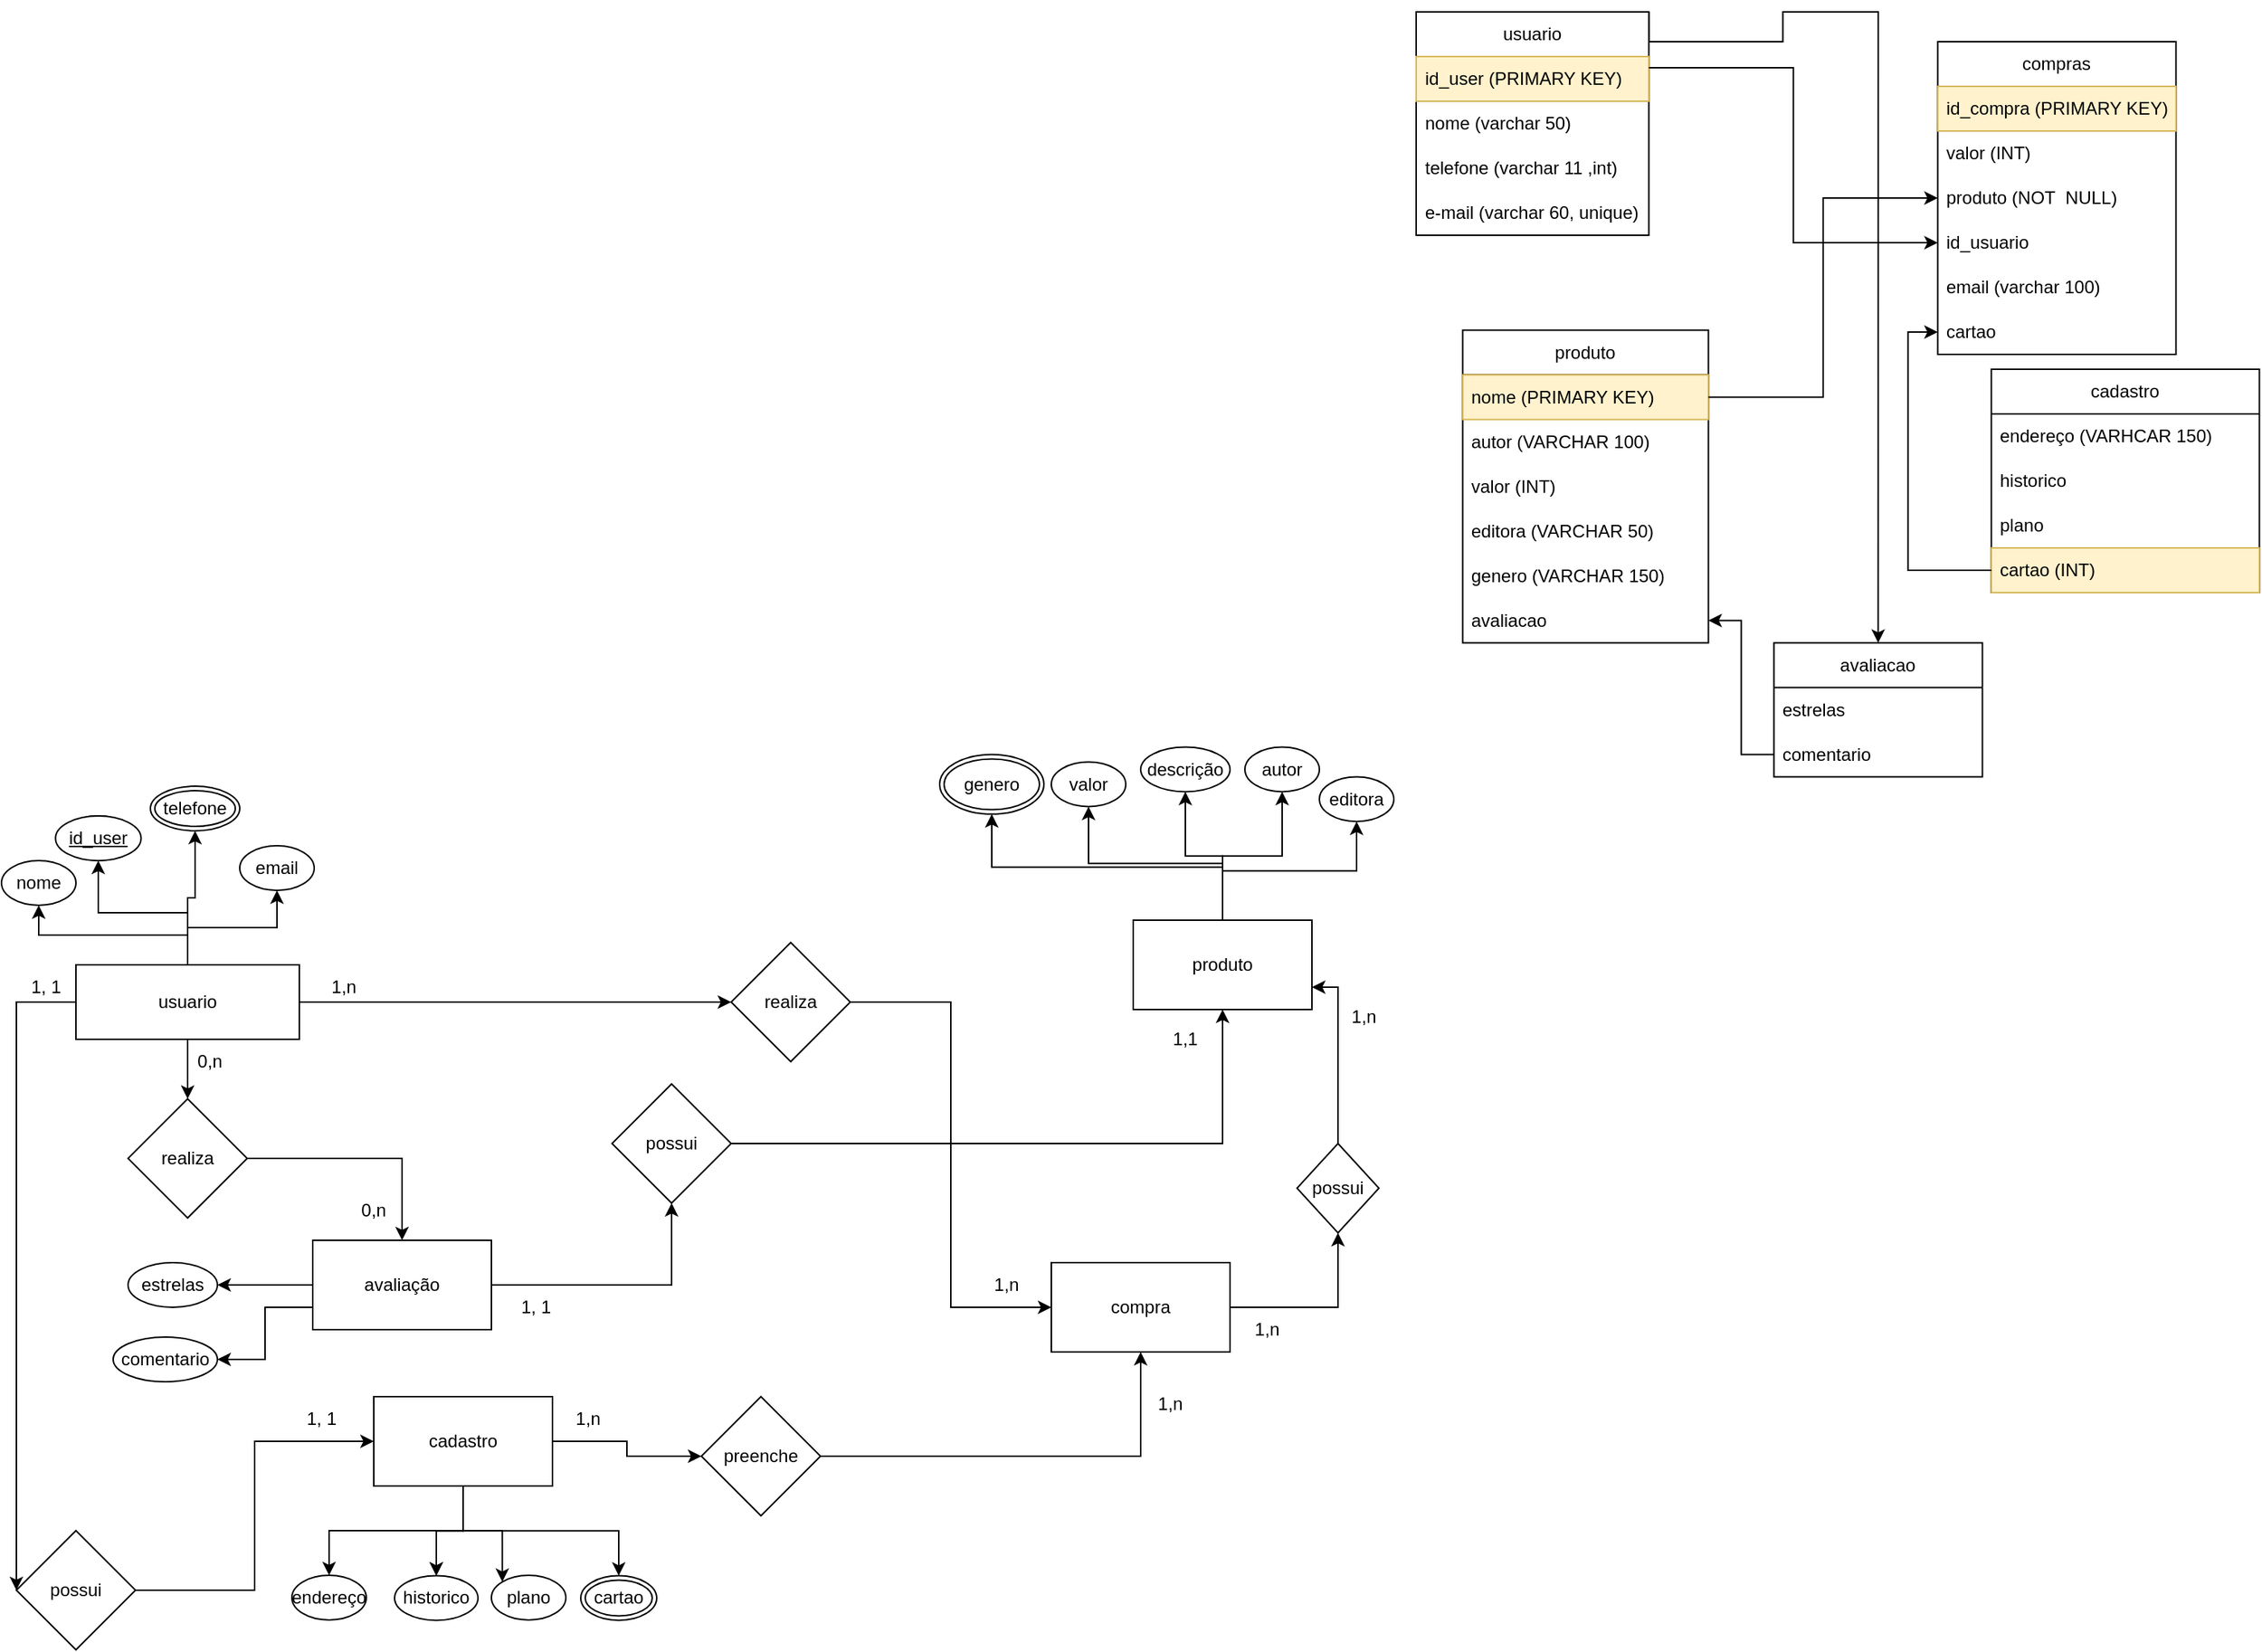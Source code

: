 <mxfile version="26.0.15">
  <diagram name="Página-1" id="HPUEp56AOofLXSAOIQ6g">
    <mxGraphModel dx="2200" dy="1150" grid="1" gridSize="10" guides="1" tooltips="1" connect="1" arrows="1" fold="1" page="1" pageScale="1" pageWidth="827" pageHeight="1169" math="0" shadow="0">
      <root>
        <mxCell id="0" />
        <mxCell id="1" parent="0" />
        <mxCell id="iMEqz5E7rnSqmrA6VnRg-18" style="edgeStyle=orthogonalEdgeStyle;rounded=0;orthogonalLoop=1;jettySize=auto;html=1;exitX=1;exitY=0.5;exitDx=0;exitDy=0;entryX=0;entryY=0.5;entryDx=0;entryDy=0;" parent="1" source="iMEqz5E7rnSqmrA6VnRg-16" target="iMEqz5E7rnSqmrA6VnRg-17" edge="1">
          <mxGeometry relative="1" as="geometry" />
        </mxCell>
        <mxCell id="iMEqz5E7rnSqmrA6VnRg-30" value="" style="edgeStyle=orthogonalEdgeStyle;rounded=0;orthogonalLoop=1;jettySize=auto;html=1;" parent="1" source="iMEqz5E7rnSqmrA6VnRg-16" target="iMEqz5E7rnSqmrA6VnRg-28" edge="1">
          <mxGeometry relative="1" as="geometry" />
        </mxCell>
        <mxCell id="iMEqz5E7rnSqmrA6VnRg-42" value="" style="edgeStyle=orthogonalEdgeStyle;rounded=0;orthogonalLoop=1;jettySize=auto;html=1;" parent="1" source="iMEqz5E7rnSqmrA6VnRg-16" target="iMEqz5E7rnSqmrA6VnRg-41" edge="1">
          <mxGeometry relative="1" as="geometry" />
        </mxCell>
        <mxCell id="iMEqz5E7rnSqmrA6VnRg-60" style="edgeStyle=orthogonalEdgeStyle;rounded=0;orthogonalLoop=1;jettySize=auto;html=1;entryX=0;entryY=0.5;entryDx=0;entryDy=0;" parent="1" source="iMEqz5E7rnSqmrA6VnRg-16" target="iMEqz5E7rnSqmrA6VnRg-61" edge="1">
          <mxGeometry relative="1" as="geometry">
            <mxPoint x="30" y="990" as="targetPoint" />
            <Array as="points">
              <mxPoint x="30" y="685" />
              <mxPoint x="30" y="980" />
            </Array>
          </mxGeometry>
        </mxCell>
        <mxCell id="RidHy06DRSrjHBREKqNU-7" style="edgeStyle=orthogonalEdgeStyle;rounded=0;orthogonalLoop=1;jettySize=auto;html=1;exitX=0.5;exitY=0;exitDx=0;exitDy=0;" edge="1" parent="1" source="iMEqz5E7rnSqmrA6VnRg-16" target="RidHy06DRSrjHBREKqNU-6">
          <mxGeometry relative="1" as="geometry" />
        </mxCell>
        <mxCell id="RidHy06DRSrjHBREKqNU-8" style="edgeStyle=orthogonalEdgeStyle;rounded=0;orthogonalLoop=1;jettySize=auto;html=1;exitX=0.5;exitY=0;exitDx=0;exitDy=0;entryX=0.5;entryY=1;entryDx=0;entryDy=0;" edge="1" parent="1" source="iMEqz5E7rnSqmrA6VnRg-16" target="iMEqz5E7rnSqmrA6VnRg-21">
          <mxGeometry relative="1" as="geometry" />
        </mxCell>
        <mxCell id="RidHy06DRSrjHBREKqNU-9" style="edgeStyle=orthogonalEdgeStyle;rounded=0;orthogonalLoop=1;jettySize=auto;html=1;exitX=0.5;exitY=0;exitDx=0;exitDy=0;entryX=0.5;entryY=1;entryDx=0;entryDy=0;" edge="1" parent="1" source="iMEqz5E7rnSqmrA6VnRg-16" target="RidHy06DRSrjHBREKqNU-1">
          <mxGeometry relative="1" as="geometry" />
        </mxCell>
        <mxCell id="iMEqz5E7rnSqmrA6VnRg-16" value="usuario" style="rounded=0;whiteSpace=wrap;html=1;" parent="1" vertex="1">
          <mxGeometry x="70" y="660" width="150" height="50" as="geometry" />
        </mxCell>
        <mxCell id="iMEqz5E7rnSqmrA6VnRg-90" style="edgeStyle=orthogonalEdgeStyle;rounded=0;orthogonalLoop=1;jettySize=auto;html=1;entryX=0;entryY=0.5;entryDx=0;entryDy=0;" parent="1" source="iMEqz5E7rnSqmrA6VnRg-17" target="iMEqz5E7rnSqmrA6VnRg-89" edge="1">
          <mxGeometry relative="1" as="geometry" />
        </mxCell>
        <mxCell id="iMEqz5E7rnSqmrA6VnRg-17" value="realiza" style="rhombus;whiteSpace=wrap;html=1;" parent="1" vertex="1">
          <mxGeometry x="510" y="645" width="80" height="80" as="geometry" />
        </mxCell>
        <mxCell id="iMEqz5E7rnSqmrA6VnRg-63" value="" style="edgeStyle=orthogonalEdgeStyle;rounded=0;orthogonalLoop=1;jettySize=auto;html=1;entryX=0.5;entryY=1;entryDx=0;entryDy=0;" parent="1" source="iMEqz5E7rnSqmrA6VnRg-19" target="iMEqz5E7rnSqmrA6VnRg-50" edge="1">
          <mxGeometry relative="1" as="geometry" />
        </mxCell>
        <mxCell id="iMEqz5E7rnSqmrA6VnRg-66" style="edgeStyle=orthogonalEdgeStyle;rounded=0;orthogonalLoop=1;jettySize=auto;html=1;entryX=0.5;entryY=1;entryDx=0;entryDy=0;" parent="1" source="iMEqz5E7rnSqmrA6VnRg-19" target="iMEqz5E7rnSqmrA6VnRg-52" edge="1">
          <mxGeometry relative="1" as="geometry" />
        </mxCell>
        <mxCell id="iMEqz5E7rnSqmrA6VnRg-67" style="edgeStyle=orthogonalEdgeStyle;rounded=0;orthogonalLoop=1;jettySize=auto;html=1;entryX=0.5;entryY=1;entryDx=0;entryDy=0;exitX=0.5;exitY=0;exitDx=0;exitDy=0;" parent="1" source="iMEqz5E7rnSqmrA6VnRg-19" target="iMEqz5E7rnSqmrA6VnRg-51" edge="1">
          <mxGeometry relative="1" as="geometry" />
        </mxCell>
        <mxCell id="RidHy06DRSrjHBREKqNU-22" style="edgeStyle=orthogonalEdgeStyle;rounded=0;orthogonalLoop=1;jettySize=auto;html=1;exitX=0.5;exitY=0;exitDx=0;exitDy=0;entryX=0.5;entryY=1;entryDx=0;entryDy=0;" edge="1" parent="1" source="iMEqz5E7rnSqmrA6VnRg-19" target="iMEqz5E7rnSqmrA6VnRg-53">
          <mxGeometry relative="1" as="geometry" />
        </mxCell>
        <mxCell id="RidHy06DRSrjHBREKqNU-34" style="edgeStyle=orthogonalEdgeStyle;rounded=0;orthogonalLoop=1;jettySize=auto;html=1;exitX=0.5;exitY=0;exitDx=0;exitDy=0;entryX=0.5;entryY=1;entryDx=0;entryDy=0;" edge="1" parent="1" source="iMEqz5E7rnSqmrA6VnRg-19" target="RidHy06DRSrjHBREKqNU-33">
          <mxGeometry relative="1" as="geometry" />
        </mxCell>
        <mxCell id="iMEqz5E7rnSqmrA6VnRg-19" value="produto" style="rounded=0;whiteSpace=wrap;html=1;" parent="1" vertex="1">
          <mxGeometry x="780" y="630" width="120" height="60" as="geometry" />
        </mxCell>
        <mxCell id="iMEqz5E7rnSqmrA6VnRg-21" value="nome" style="ellipse;whiteSpace=wrap;html=1;" parent="1" vertex="1">
          <mxGeometry x="20" y="590" width="50" height="30" as="geometry" />
        </mxCell>
        <mxCell id="iMEqz5E7rnSqmrA6VnRg-26" value="id" style="ellipse;whiteSpace=wrap;html=1;" parent="1" vertex="1">
          <mxGeometry x="60" y="560" width="50" height="30" as="geometry" />
        </mxCell>
        <mxCell id="iMEqz5E7rnSqmrA6VnRg-28" value="email" style="ellipse;whiteSpace=wrap;html=1;" parent="1" vertex="1">
          <mxGeometry x="180" y="580" width="50" height="30" as="geometry" />
        </mxCell>
        <mxCell id="iMEqz5E7rnSqmrA6VnRg-36" style="edgeStyle=orthogonalEdgeStyle;rounded=0;orthogonalLoop=1;jettySize=auto;html=1;exitX=0.5;exitY=1;exitDx=0;exitDy=0;" parent="1" edge="1">
          <mxGeometry relative="1" as="geometry">
            <mxPoint x="745" y="608.75" as="sourcePoint" />
            <mxPoint x="745" y="608.75" as="targetPoint" />
          </mxGeometry>
        </mxCell>
        <mxCell id="iMEqz5E7rnSqmrA6VnRg-44" value="" style="edgeStyle=orthogonalEdgeStyle;rounded=0;orthogonalLoop=1;jettySize=auto;html=1;" parent="1" source="iMEqz5E7rnSqmrA6VnRg-41" target="iMEqz5E7rnSqmrA6VnRg-43" edge="1">
          <mxGeometry relative="1" as="geometry" />
        </mxCell>
        <mxCell id="iMEqz5E7rnSqmrA6VnRg-41" value="realiza" style="rhombus;whiteSpace=wrap;html=1;" parent="1" vertex="1">
          <mxGeometry x="105" y="750" width="80" height="80" as="geometry" />
        </mxCell>
        <mxCell id="iMEqz5E7rnSqmrA6VnRg-57" value="" style="edgeStyle=orthogonalEdgeStyle;rounded=0;orthogonalLoop=1;jettySize=auto;html=1;" parent="1" source="iMEqz5E7rnSqmrA6VnRg-43" target="iMEqz5E7rnSqmrA6VnRg-46" edge="1">
          <mxGeometry relative="1" as="geometry" />
        </mxCell>
        <mxCell id="RidHy06DRSrjHBREKqNU-24" style="edgeStyle=orthogonalEdgeStyle;rounded=0;orthogonalLoop=1;jettySize=auto;html=1;exitX=0;exitY=0.5;exitDx=0;exitDy=0;entryX=1;entryY=0.5;entryDx=0;entryDy=0;" edge="1" parent="1" source="iMEqz5E7rnSqmrA6VnRg-43" target="RidHy06DRSrjHBREKqNU-17">
          <mxGeometry relative="1" as="geometry" />
        </mxCell>
        <mxCell id="RidHy06DRSrjHBREKqNU-30" style="edgeStyle=orthogonalEdgeStyle;rounded=0;orthogonalLoop=1;jettySize=auto;html=1;exitX=0;exitY=0.75;exitDx=0;exitDy=0;entryX=1;entryY=0.5;entryDx=0;entryDy=0;" edge="1" parent="1" source="iMEqz5E7rnSqmrA6VnRg-43" target="RidHy06DRSrjHBREKqNU-28">
          <mxGeometry relative="1" as="geometry" />
        </mxCell>
        <mxCell id="iMEqz5E7rnSqmrA6VnRg-43" value="avaliação" style="rounded=0;whiteSpace=wrap;html=1;" parent="1" vertex="1">
          <mxGeometry x="229" y="845" width="120" height="60" as="geometry" />
        </mxCell>
        <mxCell id="iMEqz5E7rnSqmrA6VnRg-45" value="0,n" style="text;html=1;align=center;verticalAlign=middle;whiteSpace=wrap;rounded=0;" parent="1" vertex="1">
          <mxGeometry x="240" y="810" width="60" height="30" as="geometry" />
        </mxCell>
        <mxCell id="iMEqz5E7rnSqmrA6VnRg-58" style="edgeStyle=orthogonalEdgeStyle;rounded=0;orthogonalLoop=1;jettySize=auto;html=1;entryX=0.5;entryY=1;entryDx=0;entryDy=0;" parent="1" source="iMEqz5E7rnSqmrA6VnRg-46" target="iMEqz5E7rnSqmrA6VnRg-19" edge="1">
          <mxGeometry relative="1" as="geometry" />
        </mxCell>
        <mxCell id="iMEqz5E7rnSqmrA6VnRg-46" value="possui" style="rhombus;whiteSpace=wrap;html=1;" parent="1" vertex="1">
          <mxGeometry x="430" y="740" width="80" height="80" as="geometry" />
        </mxCell>
        <mxCell id="iMEqz5E7rnSqmrA6VnRg-75" value="" style="edgeStyle=orthogonalEdgeStyle;rounded=0;orthogonalLoop=1;jettySize=auto;html=1;" parent="1" source="iMEqz5E7rnSqmrA6VnRg-48" target="iMEqz5E7rnSqmrA6VnRg-71" edge="1">
          <mxGeometry relative="1" as="geometry" />
        </mxCell>
        <mxCell id="iMEqz5E7rnSqmrA6VnRg-77" style="edgeStyle=orthogonalEdgeStyle;rounded=0;orthogonalLoop=1;jettySize=auto;html=1;entryX=0;entryY=0;entryDx=0;entryDy=0;" parent="1" source="iMEqz5E7rnSqmrA6VnRg-48" target="iMEqz5E7rnSqmrA6VnRg-70" edge="1">
          <mxGeometry relative="1" as="geometry">
            <mxPoint x="340" y="1040" as="targetPoint" />
          </mxGeometry>
        </mxCell>
        <mxCell id="iMEqz5E7rnSqmrA6VnRg-92" style="edgeStyle=orthogonalEdgeStyle;rounded=0;orthogonalLoop=1;jettySize=auto;html=1;" parent="1" source="iMEqz5E7rnSqmrA6VnRg-48" target="iMEqz5E7rnSqmrA6VnRg-91" edge="1">
          <mxGeometry relative="1" as="geometry" />
        </mxCell>
        <mxCell id="RidHy06DRSrjHBREKqNU-3" value="" style="edgeStyle=orthogonalEdgeStyle;rounded=0;orthogonalLoop=1;jettySize=auto;html=1;" edge="1" parent="1" source="iMEqz5E7rnSqmrA6VnRg-48" target="iMEqz5E7rnSqmrA6VnRg-71">
          <mxGeometry relative="1" as="geometry" />
        </mxCell>
        <mxCell id="RidHy06DRSrjHBREKqNU-4" style="edgeStyle=orthogonalEdgeStyle;rounded=0;orthogonalLoop=1;jettySize=auto;html=1;exitX=0.5;exitY=1;exitDx=0;exitDy=0;" edge="1" parent="1" source="iMEqz5E7rnSqmrA6VnRg-48" target="RidHy06DRSrjHBREKqNU-2">
          <mxGeometry relative="1" as="geometry" />
        </mxCell>
        <mxCell id="RidHy06DRSrjHBREKqNU-5" style="edgeStyle=orthogonalEdgeStyle;rounded=0;orthogonalLoop=1;jettySize=auto;html=1;exitX=0.5;exitY=1;exitDx=0;exitDy=0;entryX=0.5;entryY=0;entryDx=0;entryDy=0;" edge="1" parent="1" source="iMEqz5E7rnSqmrA6VnRg-48" target="iMEqz5E7rnSqmrA6VnRg-73">
          <mxGeometry relative="1" as="geometry" />
        </mxCell>
        <mxCell id="iMEqz5E7rnSqmrA6VnRg-48" value="cadastro" style="rounded=0;whiteSpace=wrap;html=1;" parent="1" vertex="1">
          <mxGeometry x="270" y="950" width="120" height="60" as="geometry" />
        </mxCell>
        <mxCell id="iMEqz5E7rnSqmrA6VnRg-50" value="autor" style="ellipse;whiteSpace=wrap;html=1;" parent="1" vertex="1">
          <mxGeometry x="855" y="513.75" width="50" height="30" as="geometry" />
        </mxCell>
        <mxCell id="iMEqz5E7rnSqmrA6VnRg-51" value="editora" style="ellipse;whiteSpace=wrap;html=1;" parent="1" vertex="1">
          <mxGeometry x="905" y="533.75" width="50" height="30" as="geometry" />
        </mxCell>
        <mxCell id="iMEqz5E7rnSqmrA6VnRg-52" value="descrição" style="ellipse;whiteSpace=wrap;html=1;" parent="1" vertex="1">
          <mxGeometry x="785" y="513.75" width="60" height="30" as="geometry" />
        </mxCell>
        <mxCell id="iMEqz5E7rnSqmrA6VnRg-53" value="valor" style="ellipse;whiteSpace=wrap;html=1;" parent="1" vertex="1">
          <mxGeometry x="725" y="523.75" width="50" height="30" as="geometry" />
        </mxCell>
        <mxCell id="iMEqz5E7rnSqmrA6VnRg-62" style="edgeStyle=orthogonalEdgeStyle;rounded=0;orthogonalLoop=1;jettySize=auto;html=1;entryX=0;entryY=0.5;entryDx=0;entryDy=0;" parent="1" source="iMEqz5E7rnSqmrA6VnRg-61" target="iMEqz5E7rnSqmrA6VnRg-48" edge="1">
          <mxGeometry relative="1" as="geometry" />
        </mxCell>
        <mxCell id="iMEqz5E7rnSqmrA6VnRg-61" value="possui" style="rhombus;whiteSpace=wrap;html=1;" parent="1" vertex="1">
          <mxGeometry x="30" y="1040" width="80" height="80" as="geometry" />
        </mxCell>
        <mxCell id="iMEqz5E7rnSqmrA6VnRg-70" value="plano" style="ellipse;whiteSpace=wrap;html=1;" parent="1" vertex="1">
          <mxGeometry x="349" y="1070" width="50" height="30" as="geometry" />
        </mxCell>
        <mxCell id="iMEqz5E7rnSqmrA6VnRg-71" value="historico" style="ellipse;whiteSpace=wrap;html=1;rotation=0;" parent="1" vertex="1">
          <mxGeometry x="283.99" y="1070.26" width="56" height="30" as="geometry" />
        </mxCell>
        <mxCell id="iMEqz5E7rnSqmrA6VnRg-73" value="endereço" style="ellipse;whiteSpace=wrap;html=1;" parent="1" vertex="1">
          <mxGeometry x="215" y="1070" width="50" height="30" as="geometry" />
        </mxCell>
        <mxCell id="iMEqz5E7rnSqmrA6VnRg-74" value="1, 1" style="text;html=1;align=center;verticalAlign=middle;whiteSpace=wrap;rounded=0;" parent="1" vertex="1">
          <mxGeometry x="205" y="950" width="60" height="30" as="geometry" />
        </mxCell>
        <mxCell id="iMEqz5E7rnSqmrA6VnRg-94" style="edgeStyle=orthogonalEdgeStyle;rounded=0;orthogonalLoop=1;jettySize=auto;html=1;entryX=0.5;entryY=1;entryDx=0;entryDy=0;" parent="1" source="iMEqz5E7rnSqmrA6VnRg-89" target="iMEqz5E7rnSqmrA6VnRg-95" edge="1">
          <mxGeometry relative="1" as="geometry" />
        </mxCell>
        <mxCell id="iMEqz5E7rnSqmrA6VnRg-89" value="compra" style="rounded=0;whiteSpace=wrap;html=1;" parent="1" vertex="1">
          <mxGeometry x="725" y="860" width="120" height="60" as="geometry" />
        </mxCell>
        <mxCell id="iMEqz5E7rnSqmrA6VnRg-93" style="edgeStyle=orthogonalEdgeStyle;rounded=0;orthogonalLoop=1;jettySize=auto;html=1;entryX=0.5;entryY=1;entryDx=0;entryDy=0;" parent="1" source="iMEqz5E7rnSqmrA6VnRg-91" target="iMEqz5E7rnSqmrA6VnRg-89" edge="1">
          <mxGeometry relative="1" as="geometry" />
        </mxCell>
        <mxCell id="iMEqz5E7rnSqmrA6VnRg-91" value="preenche" style="rhombus;whiteSpace=wrap;html=1;" parent="1" vertex="1">
          <mxGeometry x="490" y="950" width="80" height="80" as="geometry" />
        </mxCell>
        <mxCell id="RidHy06DRSrjHBREKqNU-15" style="edgeStyle=orthogonalEdgeStyle;rounded=0;orthogonalLoop=1;jettySize=auto;html=1;exitX=0.5;exitY=0;exitDx=0;exitDy=0;entryX=1;entryY=0.75;entryDx=0;entryDy=0;" edge="1" parent="1" source="iMEqz5E7rnSqmrA6VnRg-95" target="iMEqz5E7rnSqmrA6VnRg-19">
          <mxGeometry relative="1" as="geometry">
            <Array as="points">
              <mxPoint x="917" y="675" />
            </Array>
          </mxGeometry>
        </mxCell>
        <mxCell id="iMEqz5E7rnSqmrA6VnRg-95" value="possui" style="rhombus;whiteSpace=wrap;html=1;" parent="1" vertex="1">
          <mxGeometry x="890" y="780" width="55" height="60" as="geometry" />
        </mxCell>
        <mxCell id="nOXaml5ivDqemwdp3k0G-2" value="1,n" style="text;html=1;align=center;verticalAlign=middle;whiteSpace=wrap;rounded=0;" parent="1" vertex="1">
          <mxGeometry x="384" y="950" width="60" height="30" as="geometry" />
        </mxCell>
        <mxCell id="nOXaml5ivDqemwdp3k0G-3" value="1,n" style="text;html=1;align=center;verticalAlign=middle;whiteSpace=wrap;rounded=0;" parent="1" vertex="1">
          <mxGeometry x="220" y="660" width="60" height="30" as="geometry" />
        </mxCell>
        <mxCell id="nOXaml5ivDqemwdp3k0G-5" value="1,n" style="text;html=1;align=center;verticalAlign=middle;whiteSpace=wrap;rounded=0;" parent="1" vertex="1">
          <mxGeometry x="665" y="860" width="60" height="30" as="geometry" />
        </mxCell>
        <mxCell id="nOXaml5ivDqemwdp3k0G-6" value="1, 1" style="text;html=1;align=center;verticalAlign=middle;whiteSpace=wrap;rounded=0;" parent="1" vertex="1">
          <mxGeometry x="20" y="660" width="60" height="30" as="geometry" />
        </mxCell>
        <mxCell id="RidHy06DRSrjHBREKqNU-58" style="edgeStyle=orthogonalEdgeStyle;rounded=0;orthogonalLoop=1;jettySize=auto;html=1;exitX=1;exitY=0;exitDx=0;exitDy=0;entryX=0.5;entryY=0;entryDx=0;entryDy=0;" edge="1" parent="1" source="mJxCJfiDReVJoghsDIDX-1" target="mJxCJfiDReVJoghsDIDX-9">
          <mxGeometry relative="1" as="geometry">
            <Array as="points">
              <mxPoint x="1216.25" y="40" />
              <mxPoint x="1216.25" y="20" />
              <mxPoint x="1280.25" y="20" />
            </Array>
          </mxGeometry>
        </mxCell>
        <mxCell id="mJxCJfiDReVJoghsDIDX-1" value="usuario" style="swimlane;fontStyle=0;childLayout=stackLayout;horizontal=1;startSize=30;horizontalStack=0;resizeParent=1;resizeParentMax=0;resizeLast=0;collapsible=1;marginBottom=0;whiteSpace=wrap;html=1;" parent="1" vertex="1">
          <mxGeometry x="970" y="20" width="156.25" height="150" as="geometry" />
        </mxCell>
        <mxCell id="mJxCJfiDReVJoghsDIDX-2" value="id_user (PRIMARY KEY)" style="text;strokeColor=#d6b656;fillColor=#fff2cc;align=left;verticalAlign=middle;spacingLeft=4;spacingRight=4;overflow=hidden;points=[[0,0.5],[1,0.5]];portConstraint=eastwest;rotatable=0;whiteSpace=wrap;html=1;" parent="mJxCJfiDReVJoghsDIDX-1" vertex="1">
          <mxGeometry y="30" width="156.25" height="30" as="geometry" />
        </mxCell>
        <mxCell id="mJxCJfiDReVJoghsDIDX-3" value="nome (varchar 50)" style="text;strokeColor=none;fillColor=none;align=left;verticalAlign=middle;spacingLeft=4;spacingRight=4;overflow=hidden;points=[[0,0.5],[1,0.5]];portConstraint=eastwest;rotatable=0;whiteSpace=wrap;html=1;" parent="mJxCJfiDReVJoghsDIDX-1" vertex="1">
          <mxGeometry y="60" width="156.25" height="30" as="geometry" />
        </mxCell>
        <mxCell id="RidHy06DRSrjHBREKqNU-43" value="telefone (varchar 11 ,int)" style="text;strokeColor=none;fillColor=none;align=left;verticalAlign=middle;spacingLeft=4;spacingRight=4;overflow=hidden;points=[[0,0.5],[1,0.5]];portConstraint=eastwest;rotatable=0;whiteSpace=wrap;html=1;" vertex="1" parent="mJxCJfiDReVJoghsDIDX-1">
          <mxGeometry y="90" width="156.25" height="30" as="geometry" />
        </mxCell>
        <mxCell id="mJxCJfiDReVJoghsDIDX-4" value="e-mail (varchar 60, unique)" style="text;strokeColor=none;fillColor=none;align=left;verticalAlign=middle;spacingLeft=4;spacingRight=4;overflow=hidden;points=[[0,0.5],[1,0.5]];portConstraint=eastwest;rotatable=0;whiteSpace=wrap;html=1;" parent="mJxCJfiDReVJoghsDIDX-1" vertex="1">
          <mxGeometry y="120" width="156.25" height="30" as="geometry" />
        </mxCell>
        <mxCell id="mJxCJfiDReVJoghsDIDX-5" value="produto" style="swimlane;fontStyle=0;childLayout=stackLayout;horizontal=1;startSize=30;horizontalStack=0;resizeParent=1;resizeParentMax=0;resizeLast=0;collapsible=1;marginBottom=0;whiteSpace=wrap;html=1;" parent="1" vertex="1">
          <mxGeometry x="1001.25" y="233.75" width="165" height="210" as="geometry" />
        </mxCell>
        <mxCell id="mJxCJfiDReVJoghsDIDX-6" value="nome (PRIMARY KEY)&lt;span style=&quot;white-space: pre;&quot;&gt;&#x9;&lt;/span&gt;" style="text;strokeColor=#d6b656;fillColor=#fff2cc;align=left;verticalAlign=middle;spacingLeft=4;spacingRight=4;overflow=hidden;points=[[0,0.5],[1,0.5]];portConstraint=eastwest;rotatable=0;whiteSpace=wrap;html=1;" parent="mJxCJfiDReVJoghsDIDX-5" vertex="1">
          <mxGeometry y="30" width="165" height="30" as="geometry" />
        </mxCell>
        <mxCell id="mJxCJfiDReVJoghsDIDX-7" value="autor (VARCHAR 100)" style="text;strokeColor=none;fillColor=none;align=left;verticalAlign=middle;spacingLeft=4;spacingRight=4;overflow=hidden;points=[[0,0.5],[1,0.5]];portConstraint=eastwest;rotatable=0;whiteSpace=wrap;html=1;" parent="mJxCJfiDReVJoghsDIDX-5" vertex="1">
          <mxGeometry y="60" width="165" height="30" as="geometry" />
        </mxCell>
        <mxCell id="mJxCJfiDReVJoghsDIDX-8" value="valor (INT)" style="text;strokeColor=none;fillColor=none;align=left;verticalAlign=middle;spacingLeft=4;spacingRight=4;overflow=hidden;points=[[0,0.5],[1,0.5]];portConstraint=eastwest;rotatable=0;whiteSpace=wrap;html=1;" parent="mJxCJfiDReVJoghsDIDX-5" vertex="1">
          <mxGeometry y="90" width="165" height="30" as="geometry" />
        </mxCell>
        <mxCell id="sahazX74Q_itsaStjeHN-4" value="editora (VARCHAR 50)" style="text;strokeColor=none;fillColor=none;align=left;verticalAlign=middle;spacingLeft=4;spacingRight=4;overflow=hidden;points=[[0,0.5],[1,0.5]];portConstraint=eastwest;rotatable=0;whiteSpace=wrap;html=1;" parent="mJxCJfiDReVJoghsDIDX-5" vertex="1">
          <mxGeometry y="120" width="165" height="30" as="geometry" />
        </mxCell>
        <mxCell id="sahazX74Q_itsaStjeHN-5" value="genero (VARCHAR 150)" style="text;strokeColor=none;fillColor=none;align=left;verticalAlign=middle;spacingLeft=4;spacingRight=4;overflow=hidden;points=[[0,0.5],[1,0.5]];portConstraint=eastwest;rotatable=0;whiteSpace=wrap;html=1;" parent="mJxCJfiDReVJoghsDIDX-5" vertex="1">
          <mxGeometry y="150" width="165" height="30" as="geometry" />
        </mxCell>
        <mxCell id="RidHy06DRSrjHBREKqNU-50" value="avaliacao" style="text;strokeColor=none;fillColor=none;align=left;verticalAlign=middle;spacingLeft=4;spacingRight=4;overflow=hidden;points=[[0,0.5],[1,0.5]];portConstraint=eastwest;rotatable=0;whiteSpace=wrap;html=1;" vertex="1" parent="mJxCJfiDReVJoghsDIDX-5">
          <mxGeometry y="180" width="165" height="30" as="geometry" />
        </mxCell>
        <mxCell id="mJxCJfiDReVJoghsDIDX-9" value="avaliacao" style="swimlane;fontStyle=0;childLayout=stackLayout;horizontal=1;startSize=30;horizontalStack=0;resizeParent=1;resizeParentMax=0;resizeLast=0;collapsible=1;marginBottom=0;whiteSpace=wrap;html=1;" parent="1" vertex="1">
          <mxGeometry x="1210.25" y="443.75" width="140" height="90" as="geometry" />
        </mxCell>
        <mxCell id="mJxCJfiDReVJoghsDIDX-10" value="estrelas" style="text;strokeColor=none;fillColor=none;align=left;verticalAlign=middle;spacingLeft=4;spacingRight=4;overflow=hidden;points=[[0,0.5],[1,0.5]];portConstraint=eastwest;rotatable=0;whiteSpace=wrap;html=1;" parent="mJxCJfiDReVJoghsDIDX-9" vertex="1">
          <mxGeometry y="30" width="140" height="30" as="geometry" />
        </mxCell>
        <mxCell id="mJxCJfiDReVJoghsDIDX-11" value="comentario" style="text;strokeColor=none;fillColor=none;align=left;verticalAlign=middle;spacingLeft=4;spacingRight=4;overflow=hidden;points=[[0,0.5],[1,0.5]];portConstraint=eastwest;rotatable=0;whiteSpace=wrap;html=1;" parent="mJxCJfiDReVJoghsDIDX-9" vertex="1">
          <mxGeometry y="60" width="140" height="30" as="geometry" />
        </mxCell>
        <mxCell id="mJxCJfiDReVJoghsDIDX-13" value="compras" style="swimlane;fontStyle=0;childLayout=stackLayout;horizontal=1;startSize=30;horizontalStack=0;resizeParent=1;resizeParentMax=0;resizeLast=0;collapsible=1;marginBottom=0;whiteSpace=wrap;html=1;" parent="1" vertex="1">
          <mxGeometry x="1320.25" y="40" width="160" height="210" as="geometry" />
        </mxCell>
        <mxCell id="mJxCJfiDReVJoghsDIDX-14" value="id_compra (PRIMARY KEY)" style="text;strokeColor=#d6b656;fillColor=#fff2cc;align=left;verticalAlign=middle;spacingLeft=4;spacingRight=4;overflow=hidden;points=[[0,0.5],[1,0.5]];portConstraint=eastwest;rotatable=0;whiteSpace=wrap;html=1;" parent="mJxCJfiDReVJoghsDIDX-13" vertex="1">
          <mxGeometry y="30" width="160" height="30" as="geometry" />
        </mxCell>
        <mxCell id="mJxCJfiDReVJoghsDIDX-15" value="valor (INT)" style="text;strokeColor=none;fillColor=none;align=left;verticalAlign=middle;spacingLeft=4;spacingRight=4;overflow=hidden;points=[[0,0.5],[1,0.5]];portConstraint=eastwest;rotatable=0;whiteSpace=wrap;html=1;" parent="mJxCJfiDReVJoghsDIDX-13" vertex="1">
          <mxGeometry y="60" width="160" height="30" as="geometry" />
        </mxCell>
        <mxCell id="RidHy06DRSrjHBREKqNU-54" value="produto (NOT&amp;nbsp; NULL)" style="text;strokeColor=none;fillColor=none;align=left;verticalAlign=middle;spacingLeft=4;spacingRight=4;overflow=hidden;points=[[0,0.5],[1,0.5]];portConstraint=eastwest;rotatable=0;whiteSpace=wrap;html=1;" vertex="1" parent="mJxCJfiDReVJoghsDIDX-13">
          <mxGeometry y="90" width="160" height="30" as="geometry" />
        </mxCell>
        <mxCell id="mJxCJfiDReVJoghsDIDX-16" value="id_usuario&amp;nbsp;" style="text;strokeColor=none;fillColor=none;align=left;verticalAlign=middle;spacingLeft=4;spacingRight=4;overflow=hidden;points=[[0,0.5],[1,0.5]];portConstraint=eastwest;rotatable=0;whiteSpace=wrap;html=1;" parent="mJxCJfiDReVJoghsDIDX-13" vertex="1">
          <mxGeometry y="120" width="160" height="30" as="geometry" />
        </mxCell>
        <mxCell id="sahazX74Q_itsaStjeHN-2" value="email (varchar 100)" style="text;strokeColor=none;fillColor=none;align=left;verticalAlign=middle;spacingLeft=4;spacingRight=4;overflow=hidden;points=[[0,0.5],[1,0.5]];portConstraint=eastwest;rotatable=0;whiteSpace=wrap;html=1;" parent="mJxCJfiDReVJoghsDIDX-13" vertex="1">
          <mxGeometry y="150" width="160" height="30" as="geometry" />
        </mxCell>
        <mxCell id="RidHy06DRSrjHBREKqNU-52" value="cartao" style="text;strokeColor=none;fillColor=none;align=left;verticalAlign=middle;spacingLeft=4;spacingRight=4;overflow=hidden;points=[[0,0.5],[1,0.5]];portConstraint=eastwest;rotatable=0;whiteSpace=wrap;html=1;" vertex="1" parent="mJxCJfiDReVJoghsDIDX-13">
          <mxGeometry y="180" width="160" height="30" as="geometry" />
        </mxCell>
        <mxCell id="RidHy06DRSrjHBREKqNU-1" value="id_user" style="ellipse;whiteSpace=wrap;html=1;align=center;fontStyle=4;" vertex="1" parent="1">
          <mxGeometry x="56.25" y="560" width="57.5" height="30" as="geometry" />
        </mxCell>
        <mxCell id="RidHy06DRSrjHBREKqNU-2" value="cartao" style="ellipse;shape=doubleEllipse;margin=3;whiteSpace=wrap;html=1;align=center;" vertex="1" parent="1">
          <mxGeometry x="409" y="1070.26" width="51" height="30" as="geometry" />
        </mxCell>
        <mxCell id="RidHy06DRSrjHBREKqNU-6" value="telefone" style="ellipse;shape=doubleEllipse;margin=3;whiteSpace=wrap;html=1;align=center;" vertex="1" parent="1">
          <mxGeometry x="120" y="540" width="60" height="30" as="geometry" />
        </mxCell>
        <mxCell id="RidHy06DRSrjHBREKqNU-10" value="0,n" style="text;html=1;align=center;verticalAlign=middle;whiteSpace=wrap;rounded=0;" vertex="1" parent="1">
          <mxGeometry x="130" y="710" width="60" height="30" as="geometry" />
        </mxCell>
        <mxCell id="RidHy06DRSrjHBREKqNU-11" value="1,1" style="text;html=1;align=center;verticalAlign=middle;whiteSpace=wrap;rounded=0;" vertex="1" parent="1">
          <mxGeometry x="785" y="695" width="60" height="30" as="geometry" />
        </mxCell>
        <mxCell id="RidHy06DRSrjHBREKqNU-17" value="estrelas" style="ellipse;whiteSpace=wrap;html=1;align=center;" vertex="1" parent="1">
          <mxGeometry x="105" y="860" width="60" height="30" as="geometry" />
        </mxCell>
        <mxCell id="RidHy06DRSrjHBREKqNU-18" value="1, 1" style="text;html=1;align=center;verticalAlign=middle;whiteSpace=wrap;rounded=0;" vertex="1" parent="1">
          <mxGeometry x="349" y="875" width="60" height="30" as="geometry" />
        </mxCell>
        <mxCell id="RidHy06DRSrjHBREKqNU-20" value="1,n" style="text;html=1;align=center;verticalAlign=middle;whiteSpace=wrap;rounded=0;" vertex="1" parent="1">
          <mxGeometry x="840" y="890" width="60" height="30" as="geometry" />
        </mxCell>
        <mxCell id="RidHy06DRSrjHBREKqNU-21" value="1,n" style="text;html=1;align=center;verticalAlign=middle;whiteSpace=wrap;rounded=0;" vertex="1" parent="1">
          <mxGeometry x="905" y="680" width="60" height="30" as="geometry" />
        </mxCell>
        <mxCell id="RidHy06DRSrjHBREKqNU-25" value="1,n" style="text;html=1;align=center;verticalAlign=middle;whiteSpace=wrap;rounded=0;" vertex="1" parent="1">
          <mxGeometry x="775" y="940" width="60" height="30" as="geometry" />
        </mxCell>
        <mxCell id="RidHy06DRSrjHBREKqNU-28" value="comentario" style="ellipse;whiteSpace=wrap;html=1;align=center;" vertex="1" parent="1">
          <mxGeometry x="95" y="910" width="70" height="30" as="geometry" />
        </mxCell>
        <mxCell id="RidHy06DRSrjHBREKqNU-33" value="genero" style="ellipse;shape=doubleEllipse;margin=3;whiteSpace=wrap;html=1;align=center;" vertex="1" parent="1">
          <mxGeometry x="650" y="518.75" width="70" height="40" as="geometry" />
        </mxCell>
        <mxCell id="RidHy06DRSrjHBREKqNU-35" value="cadastro" style="swimlane;fontStyle=0;childLayout=stackLayout;horizontal=1;startSize=30;horizontalStack=0;resizeParent=1;resizeParentMax=0;resizeLast=0;collapsible=1;marginBottom=0;whiteSpace=wrap;html=1;" vertex="1" parent="1">
          <mxGeometry x="1356.25" y="260" width="180" height="150" as="geometry" />
        </mxCell>
        <mxCell id="RidHy06DRSrjHBREKqNU-36" value="endereço (VARHCAR 150)" style="text;align=left;verticalAlign=middle;spacingLeft=4;spacingRight=4;overflow=hidden;points=[[0,0.5],[1,0.5]];portConstraint=eastwest;rotatable=0;whiteSpace=wrap;html=1;" vertex="1" parent="RidHy06DRSrjHBREKqNU-35">
          <mxGeometry y="30" width="180" height="30" as="geometry" />
        </mxCell>
        <mxCell id="RidHy06DRSrjHBREKqNU-37" value="historico" style="text;strokeColor=none;fillColor=none;align=left;verticalAlign=middle;spacingLeft=4;spacingRight=4;overflow=hidden;points=[[0,0.5],[1,0.5]];portConstraint=eastwest;rotatable=0;whiteSpace=wrap;html=1;" vertex="1" parent="RidHy06DRSrjHBREKqNU-35">
          <mxGeometry y="60" width="180" height="30" as="geometry" />
        </mxCell>
        <mxCell id="RidHy06DRSrjHBREKqNU-38" value="plano&amp;nbsp;" style="text;strokeColor=none;fillColor=none;align=left;verticalAlign=middle;spacingLeft=4;spacingRight=4;overflow=hidden;points=[[0,0.5],[1,0.5]];portConstraint=eastwest;rotatable=0;whiteSpace=wrap;html=1;" vertex="1" parent="RidHy06DRSrjHBREKqNU-35">
          <mxGeometry y="90" width="180" height="30" as="geometry" />
        </mxCell>
        <mxCell id="RidHy06DRSrjHBREKqNU-46" value="cartao (INT)" style="text;strokeColor=#d6b656;fillColor=#fff2cc;align=left;verticalAlign=middle;spacingLeft=4;spacingRight=4;overflow=hidden;points=[[0,0.5],[1,0.5]];portConstraint=eastwest;rotatable=0;whiteSpace=wrap;html=1;" vertex="1" parent="RidHy06DRSrjHBREKqNU-35">
          <mxGeometry y="120" width="180" height="30" as="geometry" />
        </mxCell>
        <mxCell id="RidHy06DRSrjHBREKqNU-45" style="edgeStyle=orthogonalEdgeStyle;rounded=0;orthogonalLoop=1;jettySize=auto;html=1;entryX=0;entryY=0.5;entryDx=0;entryDy=0;exitX=1;exitY=0.25;exitDx=0;exitDy=0;" edge="1" parent="1" source="mJxCJfiDReVJoghsDIDX-1" target="mJxCJfiDReVJoghsDIDX-16">
          <mxGeometry relative="1" as="geometry">
            <mxPoint x="1196.25" y="90" as="sourcePoint" />
          </mxGeometry>
        </mxCell>
        <mxCell id="RidHy06DRSrjHBREKqNU-51" style="edgeStyle=orthogonalEdgeStyle;rounded=0;orthogonalLoop=1;jettySize=auto;html=1;exitX=0;exitY=0.5;exitDx=0;exitDy=0;entryX=1;entryY=0.5;entryDx=0;entryDy=0;" edge="1" parent="1" source="mJxCJfiDReVJoghsDIDX-11" target="RidHy06DRSrjHBREKqNU-50">
          <mxGeometry relative="1" as="geometry" />
        </mxCell>
        <mxCell id="RidHy06DRSrjHBREKqNU-53" style="edgeStyle=orthogonalEdgeStyle;rounded=0;orthogonalLoop=1;jettySize=auto;html=1;exitX=0;exitY=0.5;exitDx=0;exitDy=0;entryX=0;entryY=0.5;entryDx=0;entryDy=0;" edge="1" parent="1" source="RidHy06DRSrjHBREKqNU-46" target="RidHy06DRSrjHBREKqNU-52">
          <mxGeometry relative="1" as="geometry" />
        </mxCell>
        <mxCell id="RidHy06DRSrjHBREKqNU-57" style="edgeStyle=orthogonalEdgeStyle;rounded=0;orthogonalLoop=1;jettySize=auto;html=1;exitX=1;exitY=0.5;exitDx=0;exitDy=0;" edge="1" parent="1" source="mJxCJfiDReVJoghsDIDX-6" target="RidHy06DRSrjHBREKqNU-54">
          <mxGeometry relative="1" as="geometry" />
        </mxCell>
      </root>
    </mxGraphModel>
  </diagram>
</mxfile>
